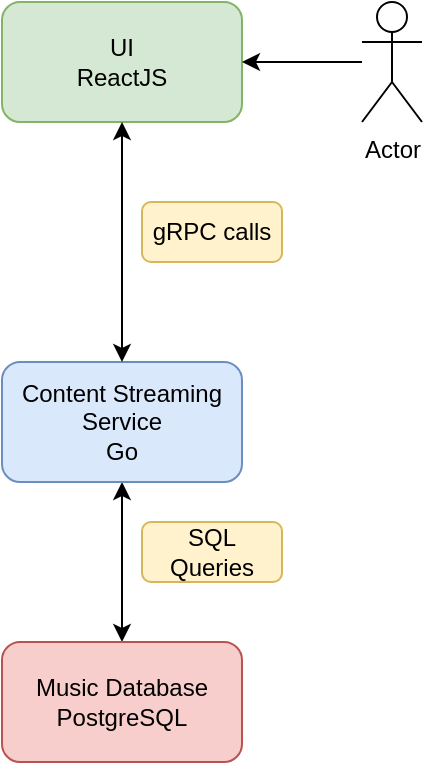 <mxfile version="24.0.5" type="github">
  <diagram name="Page-1" id="TKecJ74i1THWGVXfQWML">
    <mxGraphModel dx="954" dy="541" grid="1" gridSize="10" guides="1" tooltips="1" connect="1" arrows="1" fold="1" page="1" pageScale="1" pageWidth="827" pageHeight="1169" math="0" shadow="0">
      <root>
        <mxCell id="0" />
        <mxCell id="1" parent="0" />
        <mxCell id="Uom78CrkvAnSeXXXstYl-9" style="edgeStyle=orthogonalEdgeStyle;rounded=0;orthogonalLoop=1;jettySize=auto;html=1;exitX=0.5;exitY=1;exitDx=0;exitDy=0;startArrow=classic;startFill=1;" parent="1" source="Uom78CrkvAnSeXXXstYl-2" target="Uom78CrkvAnSeXXXstYl-4" edge="1">
          <mxGeometry relative="1" as="geometry" />
        </mxCell>
        <mxCell id="Uom78CrkvAnSeXXXstYl-2" value="&lt;div&gt;Content Streaming Service&lt;/div&gt;&lt;div&gt;Go&lt;br&gt;&lt;/div&gt;" style="rounded=1;whiteSpace=wrap;html=1;fillColor=#dae8fc;strokeColor=#6c8ebf;" parent="1" vertex="1">
          <mxGeometry x="320" y="220" width="120" height="60" as="geometry" />
        </mxCell>
        <mxCell id="Uom78CrkvAnSeXXXstYl-3" value="&lt;div&gt;UI&lt;/div&gt;&lt;div&gt;ReactJS&lt;br&gt;&lt;/div&gt;" style="rounded=1;whiteSpace=wrap;html=1;fillColor=#d5e8d4;strokeColor=#82b366;" parent="1" vertex="1">
          <mxGeometry x="320" y="40" width="120" height="60" as="geometry" />
        </mxCell>
        <mxCell id="Uom78CrkvAnSeXXXstYl-4" value="&lt;div&gt;Music Database&lt;/div&gt;&lt;div&gt;PostgreSQL&lt;br&gt;&lt;/div&gt;" style="rounded=1;whiteSpace=wrap;html=1;fillColor=#f8cecc;strokeColor=#b85450;" parent="1" vertex="1">
          <mxGeometry x="320" y="360" width="120" height="60" as="geometry" />
        </mxCell>
        <mxCell id="Uom78CrkvAnSeXXXstYl-5" value="" style="endArrow=classic;startArrow=classic;html=1;rounded=0;entryX=0.5;entryY=1;entryDx=0;entryDy=0;exitX=0.5;exitY=0;exitDx=0;exitDy=0;" parent="1" source="Uom78CrkvAnSeXXXstYl-2" target="Uom78CrkvAnSeXXXstYl-3" edge="1">
          <mxGeometry width="50" height="50" relative="1" as="geometry">
            <mxPoint x="350" y="250" as="sourcePoint" />
            <mxPoint x="400" y="200" as="targetPoint" />
          </mxGeometry>
        </mxCell>
        <mxCell id="Uom78CrkvAnSeXXXstYl-11" value="SQL Queries" style="rounded=1;whiteSpace=wrap;html=1;fillColor=#fff2cc;strokeColor=#d6b656;" parent="1" vertex="1">
          <mxGeometry x="390" y="300" width="70" height="30" as="geometry" />
        </mxCell>
        <mxCell id="Uom78CrkvAnSeXXXstYl-17" value="gRPC calls" style="rounded=1;whiteSpace=wrap;html=1;fillColor=#fff2cc;strokeColor=#d6b656;" parent="1" vertex="1">
          <mxGeometry x="390" y="140" width="70" height="30" as="geometry" />
        </mxCell>
        <mxCell id="Uom78CrkvAnSeXXXstYl-18" value="Actor" style="shape=umlActor;verticalLabelPosition=bottom;verticalAlign=top;html=1;outlineConnect=0;" parent="1" vertex="1">
          <mxGeometry x="500" y="40" width="30" height="60" as="geometry" />
        </mxCell>
        <mxCell id="Uom78CrkvAnSeXXXstYl-22" value="" style="endArrow=classic;html=1;rounded=0;entryX=1;entryY=0.5;entryDx=0;entryDy=0;" parent="1" source="Uom78CrkvAnSeXXXstYl-18" target="Uom78CrkvAnSeXXXstYl-3" edge="1">
          <mxGeometry width="50" height="50" relative="1" as="geometry">
            <mxPoint x="620" y="50" as="sourcePoint" />
            <mxPoint x="400" y="230" as="targetPoint" />
          </mxGeometry>
        </mxCell>
      </root>
    </mxGraphModel>
  </diagram>
</mxfile>
